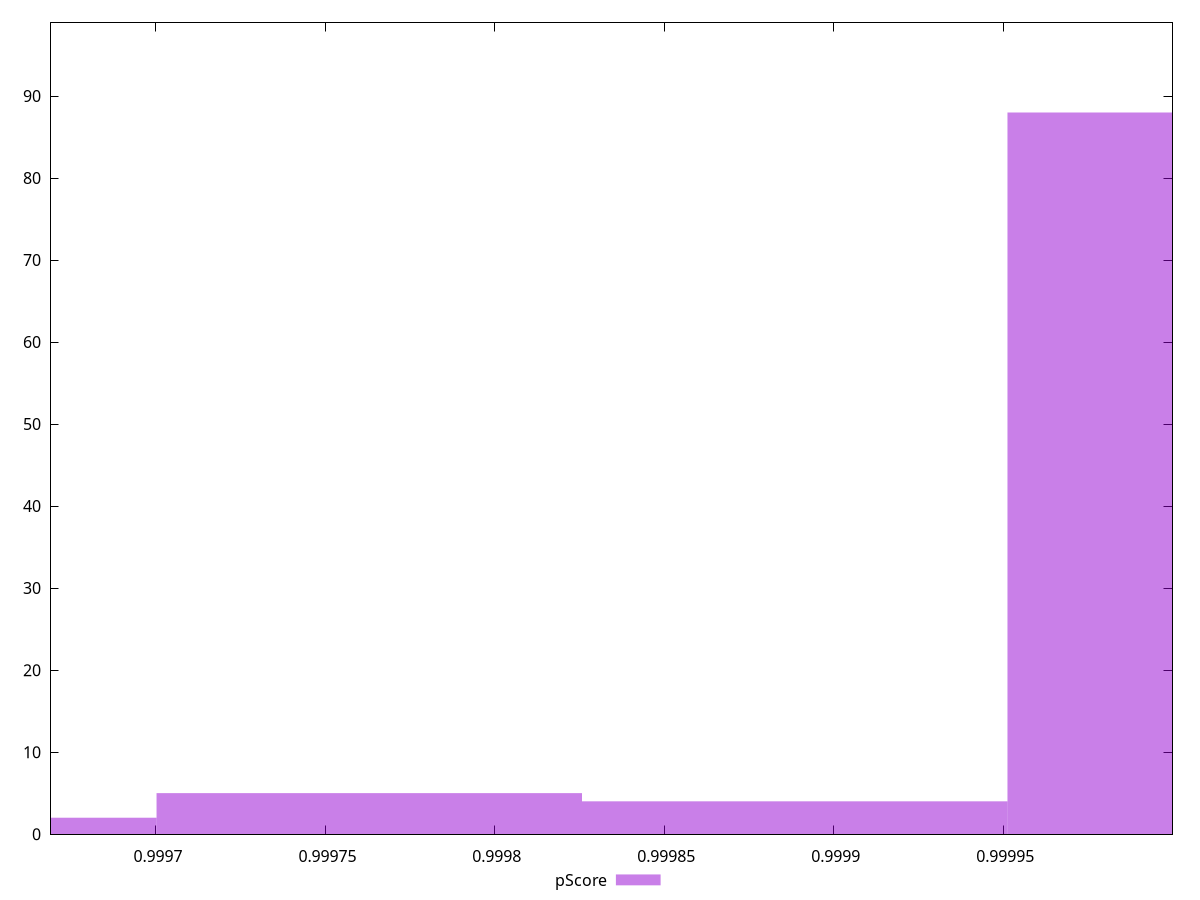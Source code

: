 reset

$pScore <<EOF
1.000014042786461 88
0.9998884917453076 4
0.9996373896630009 2
0.9997629407041543 5
EOF

set key outside below
set boxwidth 0.00012555104115335354
set xrange [0.9996687264701117:0.9999999641342965]
set yrange [0:99]
set trange [0:99]
set style fill transparent solid 0.5 noborder
set terminal svg size 640, 490 enhanced background rgb 'white'
set output "reports/report_00030_2021-02-24T20-42-31.540Z/max-potential-fid/samples/card/pScore/histogram.svg"

plot $pScore title "pScore" with boxes

reset
